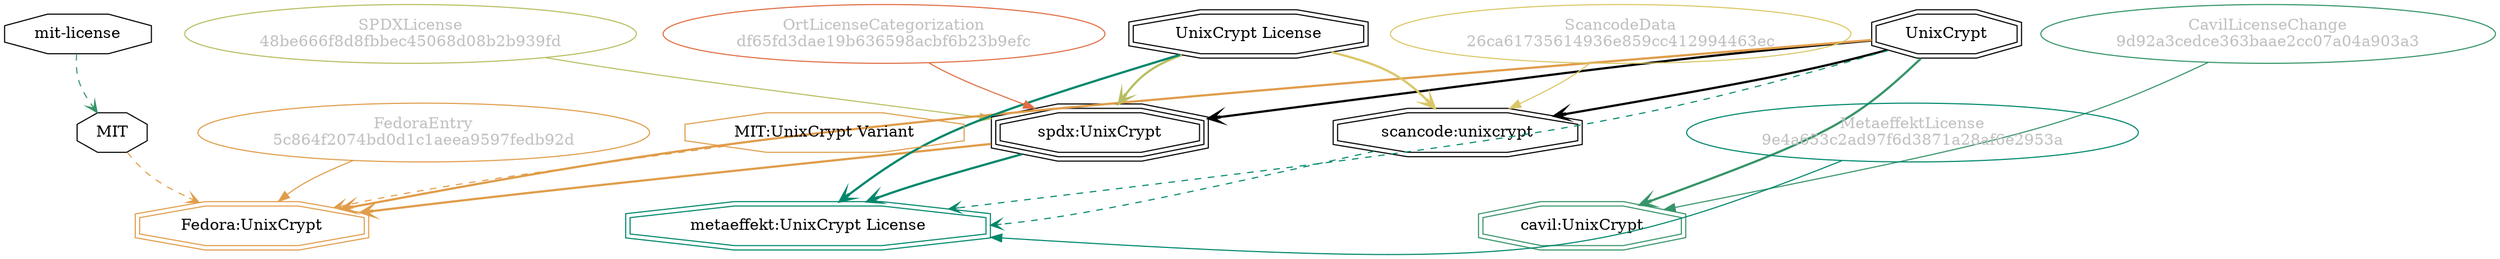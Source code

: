 strict digraph {
    node [shape=box];
    graph [splines=curved];
    2816 [label=MIT,shape=octagon];
    4240 [label="SPDXLicense\n48be666f8d8fbbec45068d08b2b939fd"
         ,fontcolor=gray
         ,color="#b8bf62"
         ,fillcolor="beige;1"
         ,shape=ellipse];
    4241 [label="spdx:UnixCrypt"
         ,shape=tripleoctagon];
    4242 [label=UnixCrypt
         ,shape=doubleoctagon];
    4243 [label="UnixCrypt License"
         ,shape=doubleoctagon];
    8468 [label="FedoraEntry\n5c864f2074bd0d1c1aeea9597fedb92d"
         ,fontcolor=gray
         ,color="#e09d4b"
         ,fillcolor="beige;1"
         ,shape=ellipse];
    8469 [label="Fedora:UnixCrypt"
         ,color="#e09d4b"
         ,shape=doubleoctagon];
    8470 [label="MIT:UnixCrypt Variant"
         ,color="#e09d4b"
         ,shape=octagon];
    24793 [label="ScancodeData\n26ca61735614936e859cc412994463ec"
          ,fontcolor=gray
          ,color="#dac767"
          ,fillcolor="beige;1"
          ,shape=ellipse];
    24794 [label="scancode:unixcrypt"
          ,shape=doubleoctagon];
    28327 [label="mit-license"
          ,shape=octagon];
    35247 [label="OrtLicenseCategorization\ndf65fd3dae19b636598acbf6b23b9efc"
          ,fontcolor=gray
          ,color="#e06f45"
          ,fillcolor="beige;1"
          ,shape=ellipse];
    38095 [label="CavilLicenseChange\n9d92a3cedce363baae2cc07a04a903a3"
          ,fontcolor=gray
          ,color="#379469"
          ,fillcolor="beige;1"
          ,shape=ellipse];
    38096 [label="cavil:UnixCrypt"
          ,color="#379469"
          ,shape=doubleoctagon];
    49152 [label="MetaeffektLicense\n9e4a653c2ad97f6d3871a28af6e2953a"
          ,fontcolor=gray
          ,color="#00876c"
          ,fillcolor="beige;1"
          ,shape=ellipse];
    49153 [label="metaeffekt:UnixCrypt License"
          ,color="#00876c"
          ,shape=doubleoctagon];
    2816 -> 8469 [style=dashed
                 ,arrowhead=vee
                 ,weight=0.5
                 ,color="#e09d4b"];
    4240 -> 4241 [weight=0.5
                 ,color="#b8bf62"];
    4241 -> 8469 [style=bold
                 ,arrowhead=vee
                 ,weight=0.7
                 ,color="#e09d4b"];
    4241 -> 49153 [style=bold
                  ,arrowhead=vee
                  ,weight=0.7
                  ,color="#00876c"];
    4242 -> 4241 [style=bold
                 ,arrowhead=vee
                 ,weight=0.7];
    4242 -> 8469 [style=bold
                 ,arrowhead=vee
                 ,weight=0.7
                 ,color="#e09d4b"];
    4242 -> 24794 [style=bold
                  ,arrowhead=vee
                  ,weight=0.7];
    4242 -> 38096 [style=bold
                  ,arrowhead=vee
                  ,weight=0.7
                  ,color="#379469"];
    4242 -> 38096 [style=bold
                  ,arrowhead=vee
                  ,weight=0.7
                  ,color="#379469"];
    4242 -> 49153 [style=dashed
                  ,arrowhead=vee
                  ,weight=0.5
                  ,color="#00876c"];
    4243 -> 4241 [style=bold
                 ,arrowhead=vee
                 ,weight=0.7
                 ,color="#b8bf62"];
    4243 -> 24794 [style=bold
                  ,arrowhead=vee
                  ,weight=0.7
                  ,color="#dac767"];
    4243 -> 49153 [style=bold
                  ,arrowhead=vee
                  ,weight=0.7
                  ,color="#00876c"];
    4243 -> 49153 [style=bold
                  ,arrowhead=vee
                  ,weight=0.7
                  ,color="#00876c"];
    8468 -> 8469 [weight=0.5
                 ,color="#e09d4b"];
    8470 -> 8469 [style=dashed
                 ,arrowhead=vee
                 ,weight=0.5
                 ,color="#e09d4b"];
    24793 -> 24794 [weight=0.5
                   ,color="#dac767"];
    24794 -> 49153 [style=dashed
                   ,arrowhead=vee
                   ,weight=0.5
                   ,color="#00876c"];
    28327 -> 2816 [style=dashed
                  ,arrowhead=vee
                  ,weight=0.5
                  ,color="#379469"];
    35247 -> 4241 [weight=0.5
                  ,color="#e06f45"];
    38095 -> 38096 [weight=0.5
                   ,color="#379469"];
    49152 -> 49153 [weight=0.5
                   ,color="#00876c"];
}
